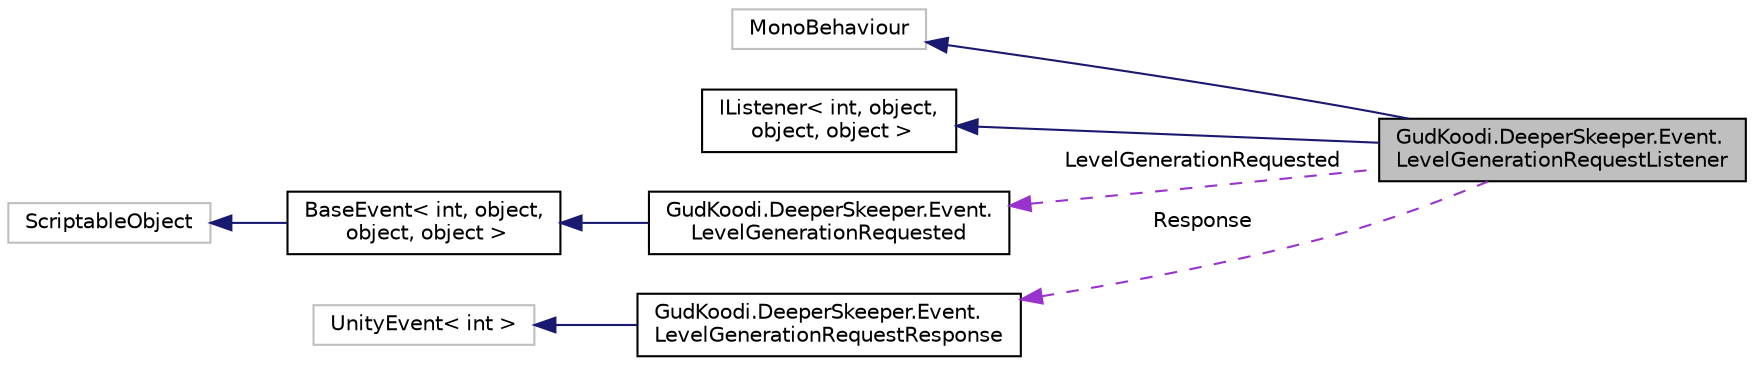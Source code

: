 digraph "GudKoodi.DeeperSkeeper.Event.LevelGenerationRequestListener"
{
 // LATEX_PDF_SIZE
  edge [fontname="Helvetica",fontsize="10",labelfontname="Helvetica",labelfontsize="10"];
  node [fontname="Helvetica",fontsize="10",shape=record];
  rankdir="LR";
  Node1 [label="GudKoodi.DeeperSkeeper.Event.\lLevelGenerationRequestListener",height=0.2,width=0.4,color="black", fillcolor="grey75", style="filled", fontcolor="black",tooltip="Listener for LevelGenerationRequested."];
  Node2 -> Node1 [dir="back",color="midnightblue",fontsize="10",style="solid",fontname="Helvetica"];
  Node2 [label="MonoBehaviour",height=0.2,width=0.4,color="grey75", fillcolor="white", style="filled",tooltip=" "];
  Node3 -> Node1 [dir="back",color="midnightblue",fontsize="10",style="solid",fontname="Helvetica"];
  Node3 [label="IListener\< int, object,\l object, object \>",height=0.2,width=0.4,color="black", fillcolor="white", style="filled",URL="$interface_gud_koodi_1_1_deeper_skeeper_1_1_event_1_1_i_listener.html",tooltip="Interface for all event listeners."];
  Node4 -> Node1 [dir="back",color="darkorchid3",fontsize="10",style="dashed",label=" LevelGenerationRequested" ,fontname="Helvetica"];
  Node4 [label="GudKoodi.DeeperSkeeper.Event.\lLevelGenerationRequested",height=0.2,width=0.4,color="black", fillcolor="white", style="filled",URL="$class_gud_koodi_1_1_deeper_skeeper_1_1_event_1_1_level_generation_requested.html",tooltip="Event for requesting level generation."];
  Node5 -> Node4 [dir="back",color="midnightblue",fontsize="10",style="solid",fontname="Helvetica"];
  Node5 [label="BaseEvent\< int, object,\l object, object \>",height=0.2,width=0.4,color="black", fillcolor="white", style="filled",URL="$class_gud_koodi_1_1_deeper_skeeper_1_1_event_1_1_base_event.html",tooltip="Base class for all events."];
  Node6 -> Node5 [dir="back",color="midnightblue",fontsize="10",style="solid",fontname="Helvetica"];
  Node6 [label="ScriptableObject",height=0.2,width=0.4,color="grey75", fillcolor="white", style="filled",tooltip=" "];
  Node7 -> Node1 [dir="back",color="darkorchid3",fontsize="10",style="dashed",label=" Response" ,fontname="Helvetica"];
  Node7 [label="GudKoodi.DeeperSkeeper.Event.\lLevelGenerationRequestResponse",height=0.2,width=0.4,color="black", fillcolor="white", style="filled",URL="$class_gud_koodi_1_1_deeper_skeeper_1_1_event_1_1_level_generation_request_response.html",tooltip="Mandatory Unity and linting overhead."];
  Node8 -> Node7 [dir="back",color="midnightblue",fontsize="10",style="solid",fontname="Helvetica"];
  Node8 [label="UnityEvent\< int \>",height=0.2,width=0.4,color="grey75", fillcolor="white", style="filled",tooltip=" "];
}
